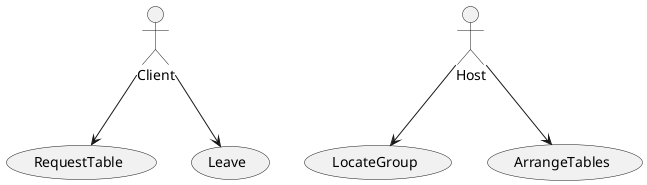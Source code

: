 @startuml UseCases

actor Client
actor Host

usecase RequestTable
usecase Leave

usecase LocateGroup
usecase ArrangeTables

Client --> RequestTable
Client --> Leave

Host --> LocateGroup
Host --> ArrangeTables

@enduml